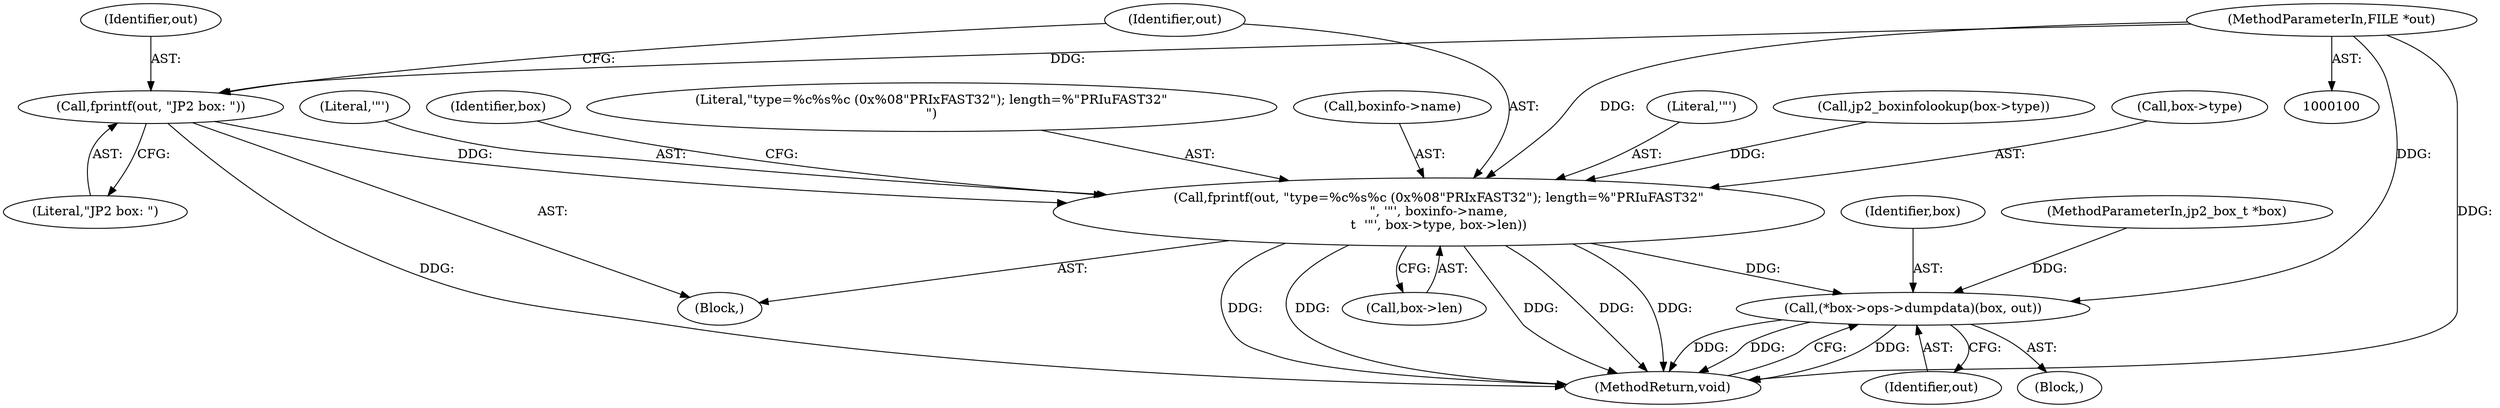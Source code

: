 digraph "1_jasper_bdfe95a6e81ffb4b2fad31a76b57943695beed20@API" {
"1000113" [label="(Call,fprintf(out, \"JP2 box: \"))"];
"1000102" [label="(MethodParameterIn,FILE *out)"];
"1000116" [label="(Call,fprintf(out, \"type=%c%s%c (0x%08\"PRIxFAST32\"); length=%\"PRIuFAST32\"\n\", '\"', boxinfo->name,\n\t  '\"', box->type, box->len))"];
"1000137" [label="(Call,(*box->ops->dumpdata)(box, out))"];
"1000123" [label="(Literal,'\"')"];
"1000127" [label="(Call,box->len)"];
"1000116" [label="(Call,fprintf(out, \"type=%c%s%c (0x%08\"PRIxFAST32\"); length=%\"PRIuFAST32\"\n\", '\"', boxinfo->name,\n\t  '\"', box->type, box->len))"];
"1000107" [label="(Call,jp2_boxinfolookup(box->type))"];
"1000136" [label="(Block,)"];
"1000114" [label="(Identifier,out)"];
"1000124" [label="(Call,box->type)"];
"1000138" [label="(Identifier,box)"];
"1000101" [label="(MethodParameterIn,jp2_box_t *box)"];
"1000113" [label="(Call,fprintf(out, \"JP2 box: \"))"];
"1000102" [label="(MethodParameterIn,FILE *out)"];
"1000117" [label="(Identifier,out)"];
"1000115" [label="(Literal,\"JP2 box: \")"];
"1000137" [label="(Call,(*box->ops->dumpdata)(box, out))"];
"1000119" [label="(Literal,'\"')"];
"1000133" [label="(Identifier,box)"];
"1000140" [label="(MethodReturn,void)"];
"1000118" [label="(Literal,\"type=%c%s%c (0x%08\"PRIxFAST32\"); length=%\"PRIuFAST32\"\n\")"];
"1000120" [label="(Call,boxinfo->name)"];
"1000139" [label="(Identifier,out)"];
"1000103" [label="(Block,)"];
"1000113" -> "1000103"  [label="AST: "];
"1000113" -> "1000115"  [label="CFG: "];
"1000114" -> "1000113"  [label="AST: "];
"1000115" -> "1000113"  [label="AST: "];
"1000117" -> "1000113"  [label="CFG: "];
"1000113" -> "1000140"  [label="DDG: "];
"1000102" -> "1000113"  [label="DDG: "];
"1000113" -> "1000116"  [label="DDG: "];
"1000102" -> "1000100"  [label="AST: "];
"1000102" -> "1000140"  [label="DDG: "];
"1000102" -> "1000116"  [label="DDG: "];
"1000102" -> "1000137"  [label="DDG: "];
"1000116" -> "1000103"  [label="AST: "];
"1000116" -> "1000127"  [label="CFG: "];
"1000117" -> "1000116"  [label="AST: "];
"1000118" -> "1000116"  [label="AST: "];
"1000119" -> "1000116"  [label="AST: "];
"1000120" -> "1000116"  [label="AST: "];
"1000123" -> "1000116"  [label="AST: "];
"1000124" -> "1000116"  [label="AST: "];
"1000127" -> "1000116"  [label="AST: "];
"1000133" -> "1000116"  [label="CFG: "];
"1000116" -> "1000140"  [label="DDG: "];
"1000116" -> "1000140"  [label="DDG: "];
"1000116" -> "1000140"  [label="DDG: "];
"1000116" -> "1000140"  [label="DDG: "];
"1000116" -> "1000140"  [label="DDG: "];
"1000107" -> "1000116"  [label="DDG: "];
"1000116" -> "1000137"  [label="DDG: "];
"1000137" -> "1000136"  [label="AST: "];
"1000137" -> "1000139"  [label="CFG: "];
"1000138" -> "1000137"  [label="AST: "];
"1000139" -> "1000137"  [label="AST: "];
"1000140" -> "1000137"  [label="CFG: "];
"1000137" -> "1000140"  [label="DDG: "];
"1000137" -> "1000140"  [label="DDG: "];
"1000137" -> "1000140"  [label="DDG: "];
"1000101" -> "1000137"  [label="DDG: "];
}
